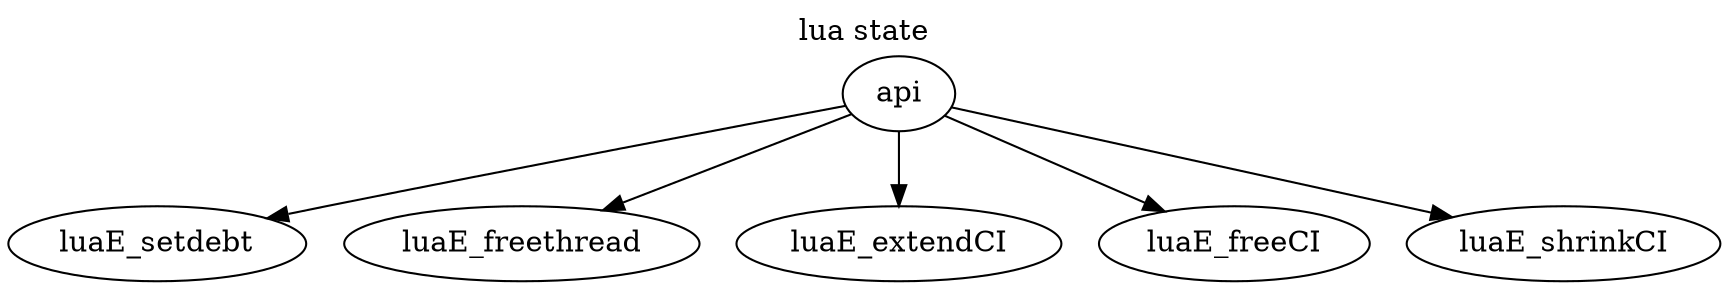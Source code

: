 digraph graph_settings {
	label = "lua state"
	labelloc = "t"
	rankdir = "TB"
	{
		//rank = "LR";
		api -> {
			luaE_setdebt,
			luaE_freethread,
			luaE_extendCI,
			luaE_freeCI,
			luaE_shrinkCI
		}
	}

}